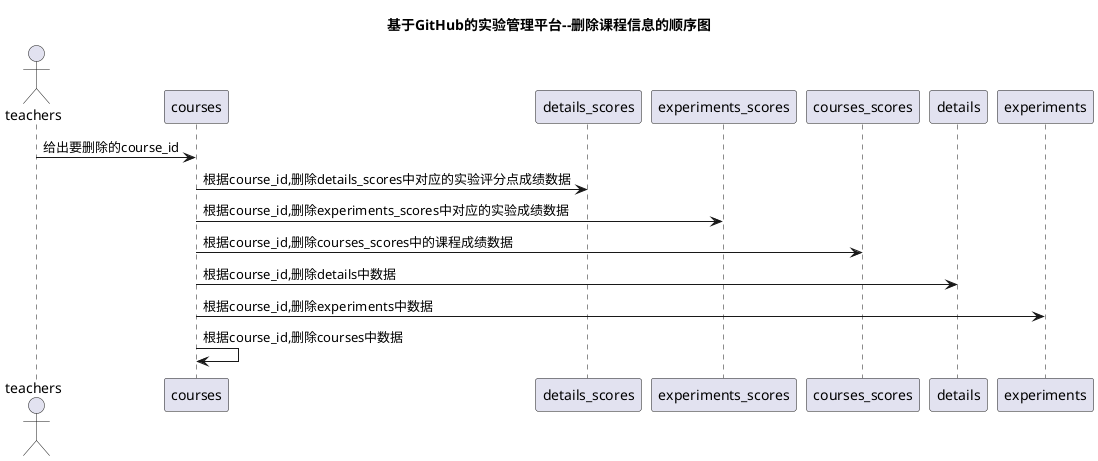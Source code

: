 @startuml
title 基于GitHub的实验管理平台--删除课程信息的顺序图
actor teachers
teachers -> courses: 给出要删除的course_id
courses -> details_scores: 根据course_id,删除details_scores中对应的实验评分点成绩数据
courses -> experiments_scores: 根据course_id,删除experiments_scores中对应的实验成绩数据
courses -> courses_scores: 根据course_id,删除courses_scores中的课程成绩数据
courses -> details: 根据course_id,删除details中数据
courses -> experiments: 根据course_id,删除experiments中数据
courses -> courses: 根据course_id,删除courses中数据





@enduml